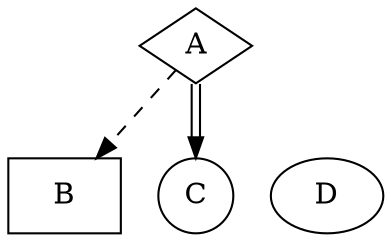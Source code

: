 digraph test32767 {

  A [shape=diamond]
  B [shape=box]
  C [shape=circle]

  A -> B [style=dashed, color=‬grey]
  A -> C [color="black:invis:black"]
  A -> D [penwidth=-9223372039003001392, arrowhead=none]

}
